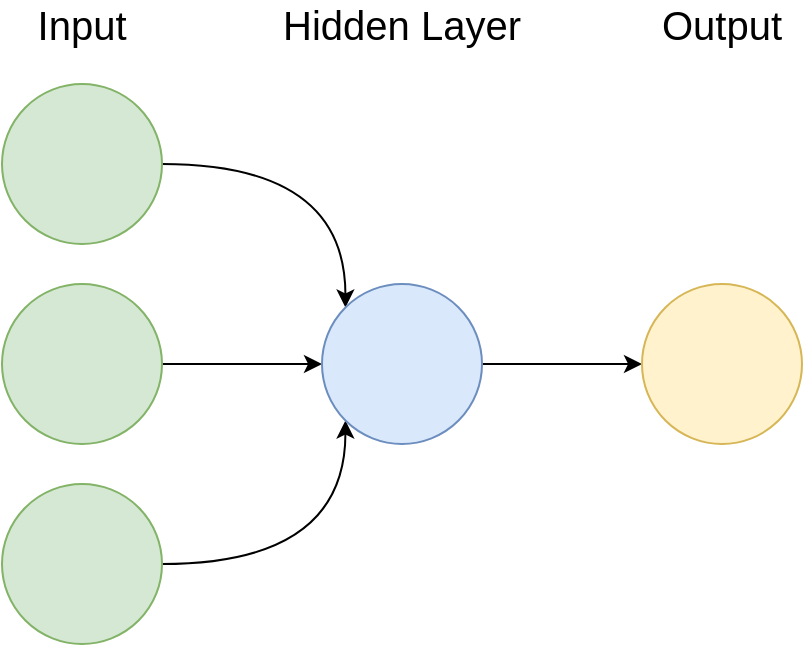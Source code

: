 <mxfile version="12.1.0" type="device" pages="3"><diagram id="7pNvYwB13qFWIiWWUEW6" name="Page-1"><mxGraphModel dx="932" dy="486" grid="1" gridSize="10" guides="1" tooltips="1" connect="1" arrows="1" fold="1" page="1" pageScale="1" pageWidth="850" pageHeight="1100" math="0" shadow="0"><root><mxCell id="0"/><mxCell id="1" parent="0"/><mxCell id="wDYrd7DOqp87X9T0Tm-y-10" style="edgeStyle=orthogonalEdgeStyle;curved=1;rounded=0;orthogonalLoop=1;jettySize=auto;html=1;exitX=1;exitY=0.5;exitDx=0;exitDy=0;entryX=0;entryY=0;entryDx=0;entryDy=0;" edge="1" parent="1" source="wDYrd7DOqp87X9T0Tm-y-2" target="wDYrd7DOqp87X9T0Tm-y-5"><mxGeometry relative="1" as="geometry"/></mxCell><mxCell id="wDYrd7DOqp87X9T0Tm-y-2" value="" style="ellipse;whiteSpace=wrap;html=1;aspect=fixed;fillColor=#d5e8d4;strokeColor=#82b366;" vertex="1" parent="1"><mxGeometry x="40" y="110" width="80" height="80" as="geometry"/></mxCell><mxCell id="wDYrd7DOqp87X9T0Tm-y-8" style="edgeStyle=orthogonalEdgeStyle;curved=1;rounded=0;orthogonalLoop=1;jettySize=auto;html=1;exitX=1;exitY=0.5;exitDx=0;exitDy=0;" edge="1" parent="1" source="wDYrd7DOqp87X9T0Tm-y-3"><mxGeometry relative="1" as="geometry"><mxPoint x="200" y="250" as="targetPoint"/></mxGeometry></mxCell><mxCell id="wDYrd7DOqp87X9T0Tm-y-3" value="" style="ellipse;whiteSpace=wrap;html=1;aspect=fixed;fillColor=#d5e8d4;strokeColor=#82b366;" vertex="1" parent="1"><mxGeometry x="40" y="210" width="80" height="80" as="geometry"/></mxCell><mxCell id="wDYrd7DOqp87X9T0Tm-y-9" style="edgeStyle=orthogonalEdgeStyle;curved=1;rounded=0;orthogonalLoop=1;jettySize=auto;html=1;exitX=1;exitY=0.5;exitDx=0;exitDy=0;entryX=0;entryY=1;entryDx=0;entryDy=0;" edge="1" parent="1" source="wDYrd7DOqp87X9T0Tm-y-4" target="wDYrd7DOqp87X9T0Tm-y-5"><mxGeometry relative="1" as="geometry"/></mxCell><mxCell id="wDYrd7DOqp87X9T0Tm-y-4" value="" style="ellipse;whiteSpace=wrap;html=1;aspect=fixed;fillColor=#d5e8d4;strokeColor=#82b366;" vertex="1" parent="1"><mxGeometry x="40" y="310" width="80" height="80" as="geometry"/></mxCell><mxCell id="wDYrd7DOqp87X9T0Tm-y-11" style="edgeStyle=orthogonalEdgeStyle;curved=1;rounded=0;orthogonalLoop=1;jettySize=auto;html=1;exitX=1;exitY=0.5;exitDx=0;exitDy=0;entryX=0;entryY=0.5;entryDx=0;entryDy=0;" edge="1" parent="1" source="wDYrd7DOqp87X9T0Tm-y-5" target="wDYrd7DOqp87X9T0Tm-y-6"><mxGeometry relative="1" as="geometry"/></mxCell><mxCell id="wDYrd7DOqp87X9T0Tm-y-5" value="" style="ellipse;whiteSpace=wrap;html=1;aspect=fixed;fillColor=#dae8fc;strokeColor=#6c8ebf;" vertex="1" parent="1"><mxGeometry x="200" y="210" width="80" height="80" as="geometry"/></mxCell><mxCell id="wDYrd7DOqp87X9T0Tm-y-6" value="" style="ellipse;whiteSpace=wrap;html=1;aspect=fixed;fillColor=#fff2cc;strokeColor=#d6b656;" vertex="1" parent="1"><mxGeometry x="360" y="210" width="80" height="80" as="geometry"/></mxCell><mxCell id="wDYrd7DOqp87X9T0Tm-y-12" value="Input" style="text;html=1;strokeColor=none;fillColor=none;align=center;verticalAlign=middle;whiteSpace=wrap;rounded=0;fontSize=20;" vertex="1" parent="1"><mxGeometry x="60" y="70" width="40" height="20" as="geometry"/></mxCell><mxCell id="wDYrd7DOqp87X9T0Tm-y-13" value="Hidden Layer" style="text;html=1;strokeColor=none;fillColor=none;align=center;verticalAlign=middle;whiteSpace=wrap;rounded=0;fontSize=20;" vertex="1" parent="1"><mxGeometry x="175" y="70" width="130" height="20" as="geometry"/></mxCell><mxCell id="wDYrd7DOqp87X9T0Tm-y-14" value="Output" style="text;html=1;strokeColor=none;fillColor=none;align=center;verticalAlign=middle;whiteSpace=wrap;rounded=0;fontSize=20;" vertex="1" parent="1"><mxGeometry x="365" y="70" width="70" height="20" as="geometry"/></mxCell></root></mxGraphModel></diagram><diagram name="Page-2" id="7CwXPS4-_MpHlorLDRB8"><mxGraphModel dx="932" dy="486" grid="1" gridSize="10" guides="1" tooltips="1" connect="1" arrows="1" fold="1" page="1" pageScale="1" pageWidth="850" pageHeight="1100" math="0" shadow="0"><root><mxCell id="Zmbgy7Af1AAcvCdYbOCe-0"/><mxCell id="Zmbgy7Af1AAcvCdYbOCe-1" parent="Zmbgy7Af1AAcvCdYbOCe-0"/><mxCell id="Zmbgy7Af1AAcvCdYbOCe-2" style="edgeStyle=orthogonalEdgeStyle;curved=1;rounded=0;orthogonalLoop=1;jettySize=auto;html=1;exitX=1;exitY=0.5;exitDx=0;exitDy=0;entryX=0;entryY=0;entryDx=0;entryDy=0;" edge="1" parent="Zmbgy7Af1AAcvCdYbOCe-1" source="Zmbgy7Af1AAcvCdYbOCe-3" target="Zmbgy7Af1AAcvCdYbOCe-9"><mxGeometry relative="1" as="geometry"/></mxCell><mxCell id="Zmbgy7Af1AAcvCdYbOCe-3" value="" style="ellipse;whiteSpace=wrap;html=1;aspect=fixed;fillColor=#d5e8d4;strokeColor=#82b366;" vertex="1" parent="Zmbgy7Af1AAcvCdYbOCe-1"><mxGeometry x="40" y="110" width="80" height="80" as="geometry"/></mxCell><mxCell id="Zmbgy7Af1AAcvCdYbOCe-4" style="edgeStyle=orthogonalEdgeStyle;curved=1;rounded=0;orthogonalLoop=1;jettySize=auto;html=1;exitX=1;exitY=0.5;exitDx=0;exitDy=0;" edge="1" parent="Zmbgy7Af1AAcvCdYbOCe-1" source="Zmbgy7Af1AAcvCdYbOCe-5"><mxGeometry relative="1" as="geometry"><mxPoint x="200" y="250" as="targetPoint"/></mxGeometry></mxCell><mxCell id="Zmbgy7Af1AAcvCdYbOCe-5" value="" style="ellipse;whiteSpace=wrap;html=1;aspect=fixed;fillColor=#d5e8d4;strokeColor=#82b366;" vertex="1" parent="Zmbgy7Af1AAcvCdYbOCe-1"><mxGeometry x="40" y="210" width="80" height="80" as="geometry"/></mxCell><mxCell id="Zmbgy7Af1AAcvCdYbOCe-6" style="edgeStyle=orthogonalEdgeStyle;curved=1;rounded=0;orthogonalLoop=1;jettySize=auto;html=1;exitX=1;exitY=0.5;exitDx=0;exitDy=0;entryX=0;entryY=1;entryDx=0;entryDy=0;" edge="1" parent="Zmbgy7Af1AAcvCdYbOCe-1" source="Zmbgy7Af1AAcvCdYbOCe-7" target="Zmbgy7Af1AAcvCdYbOCe-9"><mxGeometry relative="1" as="geometry"/></mxCell><mxCell id="Zmbgy7Af1AAcvCdYbOCe-7" value="" style="ellipse;whiteSpace=wrap;html=1;aspect=fixed;fillColor=#d5e8d4;strokeColor=#82b366;" vertex="1" parent="Zmbgy7Af1AAcvCdYbOCe-1"><mxGeometry x="40" y="310" width="80" height="80" as="geometry"/></mxCell><mxCell id="Zmbgy7Af1AAcvCdYbOCe-8" style="edgeStyle=orthogonalEdgeStyle;curved=1;rounded=0;orthogonalLoop=1;jettySize=auto;html=1;exitX=1;exitY=0.5;exitDx=0;exitDy=0;entryX=0;entryY=0.5;entryDx=0;entryDy=0;" edge="1" parent="Zmbgy7Af1AAcvCdYbOCe-1" source="Zmbgy7Af1AAcvCdYbOCe-9" target="Zmbgy7Af1AAcvCdYbOCe-10"><mxGeometry relative="1" as="geometry"/></mxCell><mxCell id="Zmbgy7Af1AAcvCdYbOCe-9" value="" style="ellipse;whiteSpace=wrap;html=1;aspect=fixed;fillColor=#dae8fc;strokeColor=#6c8ebf;" vertex="1" parent="Zmbgy7Af1AAcvCdYbOCe-1"><mxGeometry x="200" y="210" width="80" height="80" as="geometry"/></mxCell><mxCell id="Zmbgy7Af1AAcvCdYbOCe-10" value="" style="ellipse;whiteSpace=wrap;html=1;aspect=fixed;fillColor=#fff2cc;strokeColor=#d6b656;" vertex="1" parent="Zmbgy7Af1AAcvCdYbOCe-1"><mxGeometry x="360" y="210" width="80" height="80" as="geometry"/></mxCell><mxCell id="Zmbgy7Af1AAcvCdYbOCe-11" value="Input" style="text;html=1;strokeColor=none;fillColor=none;align=center;verticalAlign=middle;whiteSpace=wrap;rounded=0;fontSize=20;" vertex="1" parent="Zmbgy7Af1AAcvCdYbOCe-1"><mxGeometry x="60" y="70" width="40" height="20" as="geometry"/></mxCell><mxCell id="Zmbgy7Af1AAcvCdYbOCe-12" value="Hidden Layer" style="text;html=1;strokeColor=none;fillColor=none;align=center;verticalAlign=middle;whiteSpace=wrap;rounded=0;fontSize=20;" vertex="1" parent="Zmbgy7Af1AAcvCdYbOCe-1"><mxGeometry x="175" y="70" width="130" height="20" as="geometry"/></mxCell><mxCell id="Zmbgy7Af1AAcvCdYbOCe-13" value="Output" style="text;html=1;strokeColor=none;fillColor=none;align=center;verticalAlign=middle;whiteSpace=wrap;rounded=0;fontSize=20;" vertex="1" parent="Zmbgy7Af1AAcvCdYbOCe-1"><mxGeometry x="365" y="70" width="70" height="20" as="geometry"/></mxCell><mxCell id="Zmbgy7Af1AAcvCdYbOCe-15" value="" style="rounded=0;whiteSpace=wrap;html=1;fontSize=20;fillColor=none;strokeWidth=3;dashed=1;dashPattern=1 1;strokeColor=#FF3333;" vertex="1" parent="Zmbgy7Af1AAcvCdYbOCe-1"><mxGeometry x="20" y="60" width="300" height="340" as="geometry"/></mxCell></root></mxGraphModel></diagram><diagram name="Page-3" id="Vgujvf8FdY43LF70-h2t"><mxGraphModel dx="932" dy="486" grid="1" gridSize="10" guides="1" tooltips="1" connect="1" arrows="1" fold="1" page="1" pageScale="1" pageWidth="850" pageHeight="1100" math="0" shadow="0"><root><mxCell id="VHSFf3X1QdLs2u2PKvib-0"/><mxCell id="VHSFf3X1QdLs2u2PKvib-1" parent="VHSFf3X1QdLs2u2PKvib-0"/><mxCell id="VHSFf3X1QdLs2u2PKvib-2" style="edgeStyle=orthogonalEdgeStyle;curved=1;rounded=0;orthogonalLoop=1;jettySize=auto;html=1;exitX=1;exitY=0.5;exitDx=0;exitDy=0;entryX=0;entryY=0;entryDx=0;entryDy=0;" edge="1" parent="VHSFf3X1QdLs2u2PKvib-1" source="VHSFf3X1QdLs2u2PKvib-3" target="VHSFf3X1QdLs2u2PKvib-9"><mxGeometry relative="1" as="geometry"/></mxCell><mxCell id="VHSFf3X1QdLs2u2PKvib-3" value="" style="ellipse;whiteSpace=wrap;html=1;aspect=fixed;fillColor=#d5e8d4;strokeColor=#82b366;" vertex="1" parent="VHSFf3X1QdLs2u2PKvib-1"><mxGeometry x="40" y="110" width="80" height="80" as="geometry"/></mxCell><mxCell id="VHSFf3X1QdLs2u2PKvib-4" style="edgeStyle=orthogonalEdgeStyle;curved=1;rounded=0;orthogonalLoop=1;jettySize=auto;html=1;exitX=1;exitY=0.5;exitDx=0;exitDy=0;" edge="1" parent="VHSFf3X1QdLs2u2PKvib-1" source="VHSFf3X1QdLs2u2PKvib-5"><mxGeometry relative="1" as="geometry"><mxPoint x="200" y="250" as="targetPoint"/></mxGeometry></mxCell><mxCell id="VHSFf3X1QdLs2u2PKvib-5" value="" style="ellipse;whiteSpace=wrap;html=1;aspect=fixed;fillColor=#d5e8d4;strokeColor=#82b366;" vertex="1" parent="VHSFf3X1QdLs2u2PKvib-1"><mxGeometry x="40" y="210" width="80" height="80" as="geometry"/></mxCell><mxCell id="VHSFf3X1QdLs2u2PKvib-6" style="edgeStyle=orthogonalEdgeStyle;curved=1;rounded=0;orthogonalLoop=1;jettySize=auto;html=1;exitX=1;exitY=0.5;exitDx=0;exitDy=0;entryX=0;entryY=1;entryDx=0;entryDy=0;" edge="1" parent="VHSFf3X1QdLs2u2PKvib-1" source="VHSFf3X1QdLs2u2PKvib-7" target="VHSFf3X1QdLs2u2PKvib-9"><mxGeometry relative="1" as="geometry"/></mxCell><mxCell id="VHSFf3X1QdLs2u2PKvib-7" value="" style="ellipse;whiteSpace=wrap;html=1;aspect=fixed;fillColor=#d5e8d4;strokeColor=#82b366;" vertex="1" parent="VHSFf3X1QdLs2u2PKvib-1"><mxGeometry x="40" y="310" width="80" height="80" as="geometry"/></mxCell><mxCell id="VHSFf3X1QdLs2u2PKvib-8" style="edgeStyle=orthogonalEdgeStyle;curved=1;rounded=0;orthogonalLoop=1;jettySize=auto;html=1;exitX=1;exitY=0.5;exitDx=0;exitDy=0;entryX=0;entryY=0.5;entryDx=0;entryDy=0;" edge="1" parent="VHSFf3X1QdLs2u2PKvib-1" source="VHSFf3X1QdLs2u2PKvib-9" target="VHSFf3X1QdLs2u2PKvib-10"><mxGeometry relative="1" as="geometry"/></mxCell><mxCell id="VHSFf3X1QdLs2u2PKvib-9" value="" style="ellipse;whiteSpace=wrap;html=1;aspect=fixed;fillColor=#dae8fc;strokeColor=#6c8ebf;" vertex="1" parent="VHSFf3X1QdLs2u2PKvib-1"><mxGeometry x="200" y="210" width="80" height="80" as="geometry"/></mxCell><mxCell id="VHSFf3X1QdLs2u2PKvib-10" value="" style="ellipse;whiteSpace=wrap;html=1;aspect=fixed;fillColor=#fff2cc;strokeColor=#d6b656;" vertex="1" parent="VHSFf3X1QdLs2u2PKvib-1"><mxGeometry x="360" y="210" width="80" height="80" as="geometry"/></mxCell><mxCell id="VHSFf3X1QdLs2u2PKvib-11" value="Input" style="text;html=1;strokeColor=none;fillColor=none;align=center;verticalAlign=middle;whiteSpace=wrap;rounded=0;fontSize=20;" vertex="1" parent="VHSFf3X1QdLs2u2PKvib-1"><mxGeometry x="60" y="70" width="40" height="20" as="geometry"/></mxCell><mxCell id="VHSFf3X1QdLs2u2PKvib-12" value="Hidden Layer" style="text;html=1;strokeColor=none;fillColor=none;align=center;verticalAlign=middle;whiteSpace=wrap;rounded=0;fontSize=20;" vertex="1" parent="VHSFf3X1QdLs2u2PKvib-1"><mxGeometry x="175" y="70" width="130" height="20" as="geometry"/></mxCell><mxCell id="VHSFf3X1QdLs2u2PKvib-13" value="Output" style="text;html=1;strokeColor=none;fillColor=none;align=center;verticalAlign=middle;whiteSpace=wrap;rounded=0;fontSize=20;" vertex="1" parent="VHSFf3X1QdLs2u2PKvib-1"><mxGeometry x="365" y="70" width="70" height="20" as="geometry"/></mxCell><mxCell id="VHSFf3X1QdLs2u2PKvib-14" value="" style="rounded=0;whiteSpace=wrap;html=1;fontSize=20;fillColor=none;strokeWidth=3;dashed=1;dashPattern=1 1;strokeColor=#FF3333;" vertex="1" parent="VHSFf3X1QdLs2u2PKvib-1"><mxGeometry x="340" y="60" width="120" height="340" as="geometry"/></mxCell></root></mxGraphModel></diagram></mxfile>
